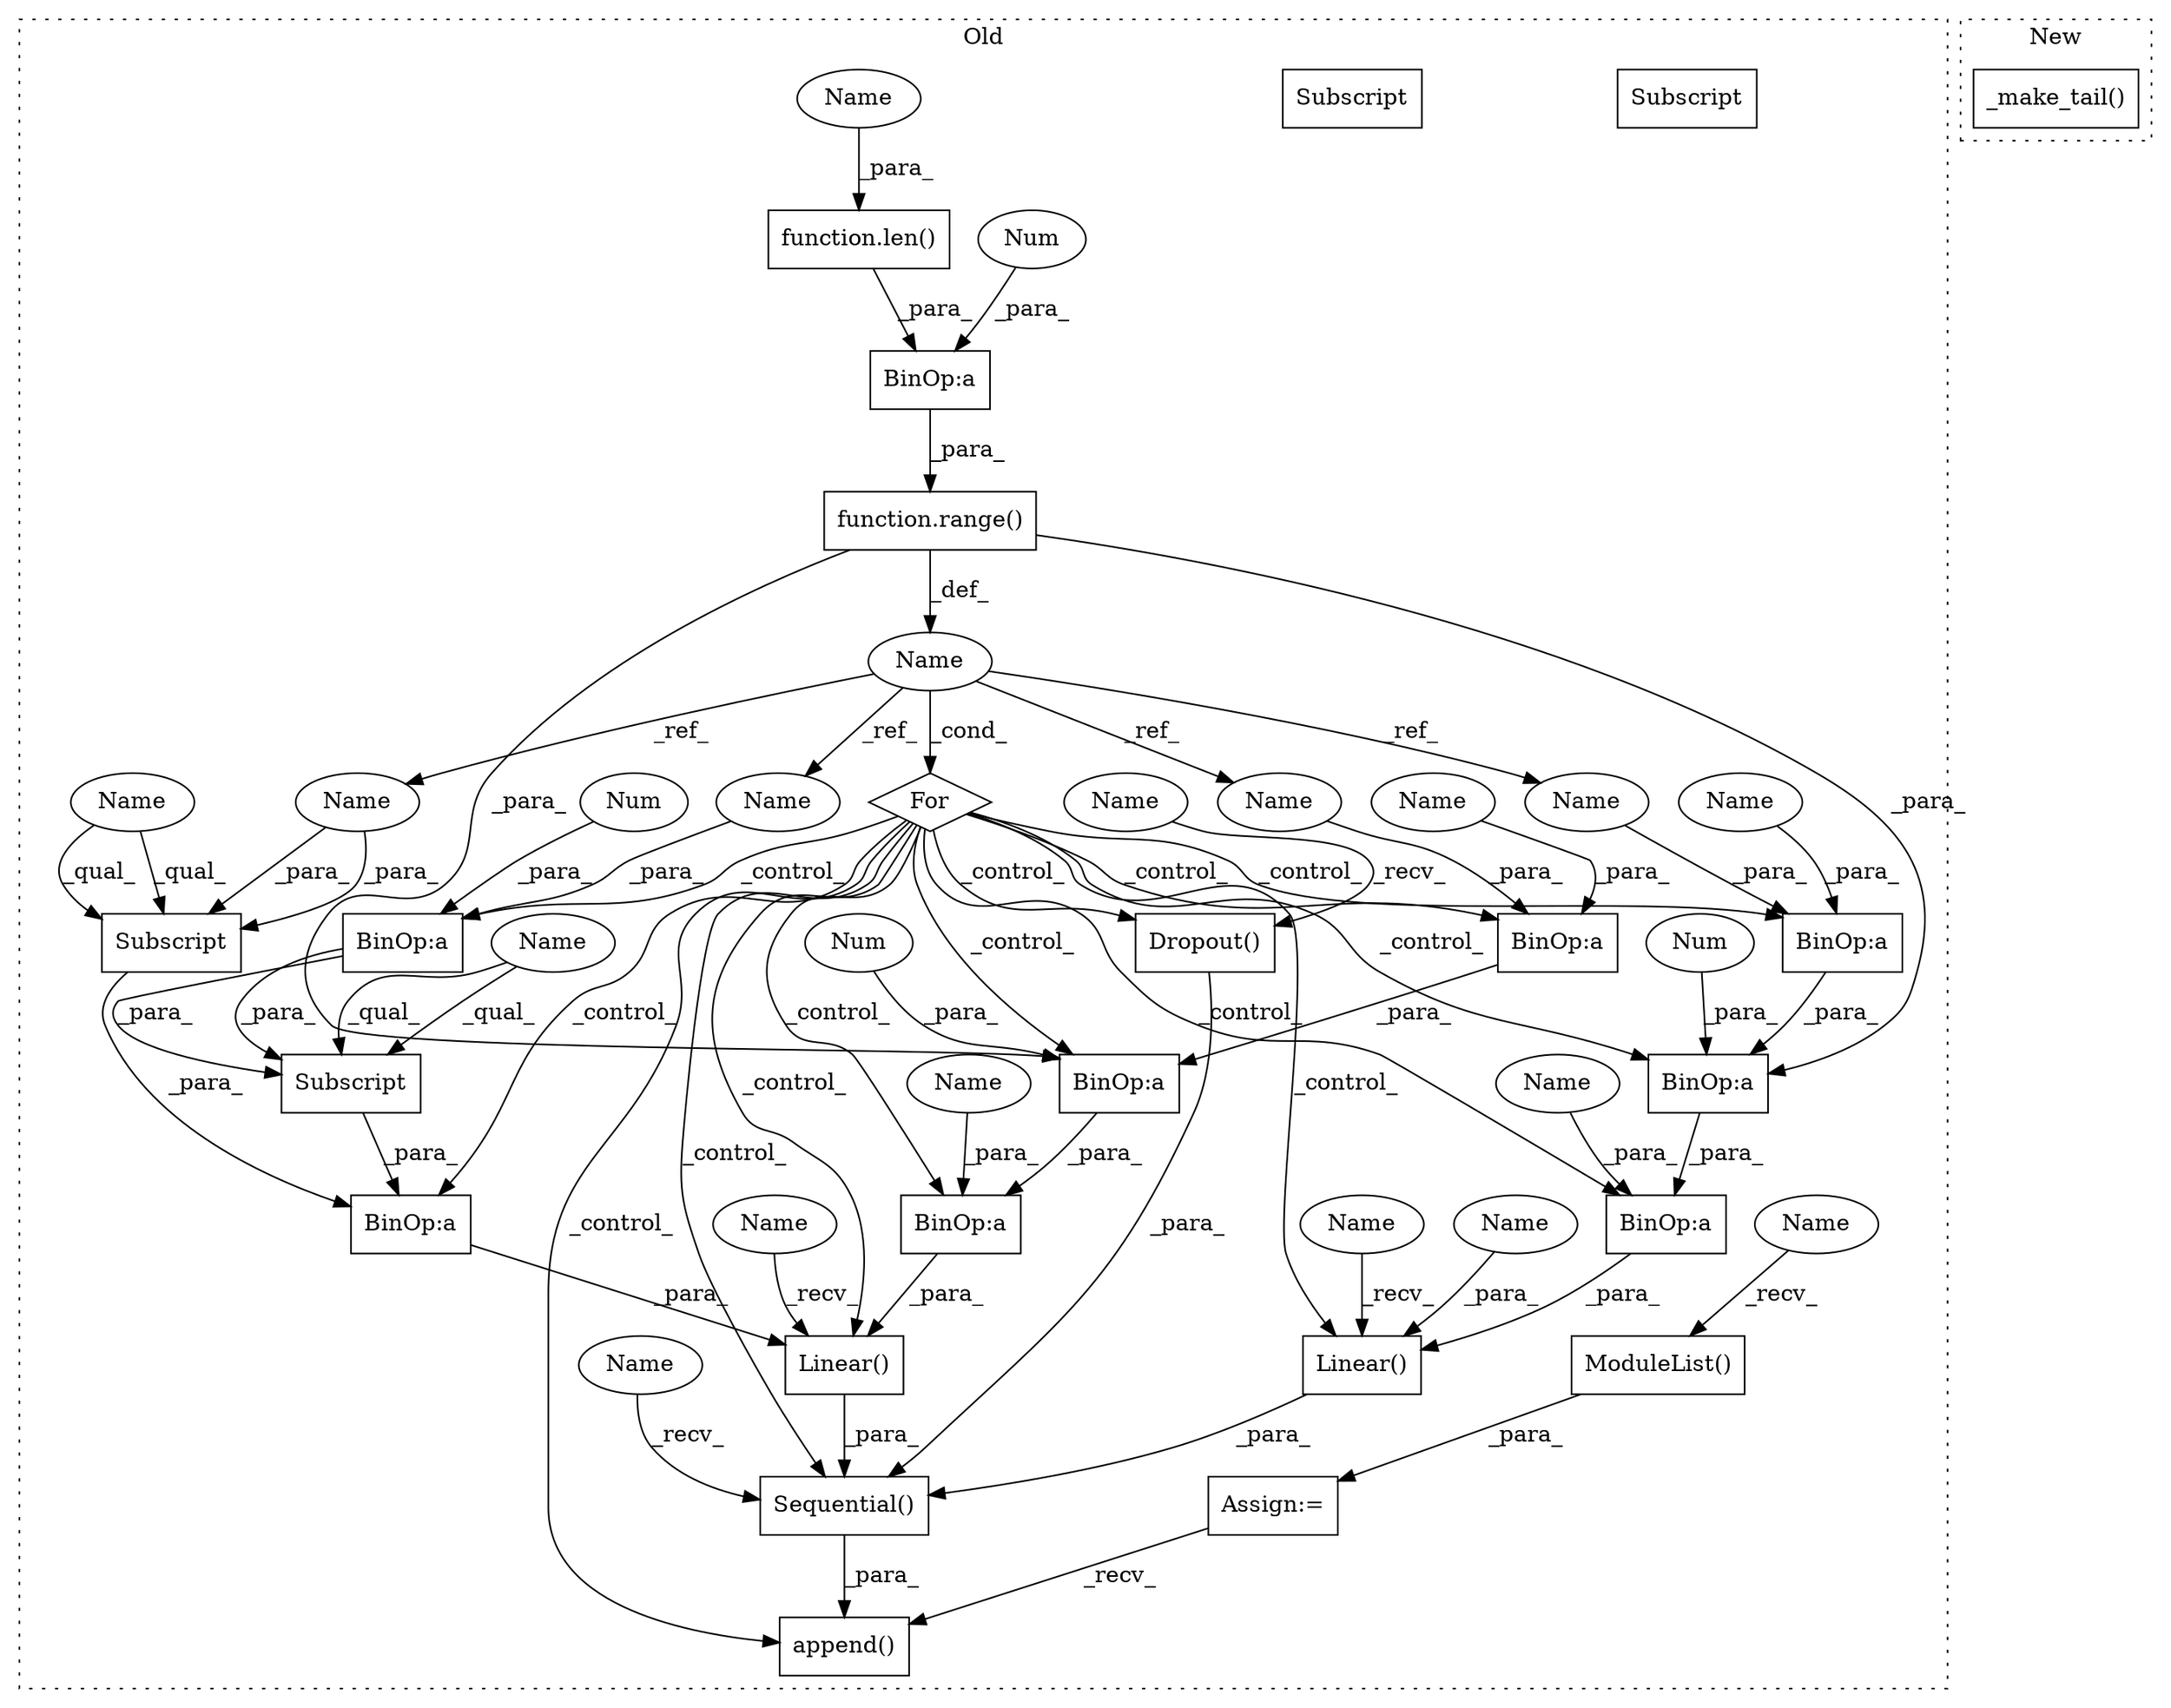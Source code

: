 digraph G {
subgraph cluster0 {
1 [label="Linear()" a="75" s="1392,1448" l="10,13" shape="box"];
3 [label="Sequential()" a="75" s="1357,1609" l="35,18" shape="box"];
4 [label="BinOp:a" a="82" s="1304" l="3" shape="box"];
5 [label="BinOp:a" a="82" s="1579" l="3" shape="box"];
6 [label="BinOp:a" a="82" s="1584" l="3" shape="box"];
7 [label="BinOp:a" a="82" s="1433" l="3" shape="box"];
8 [label="BinOp:a" a="82" s="1554" l="3" shape="box"];
9 [label="BinOp:a" a="82" s="1422" l="4" shape="box"];
10 [label="BinOp:a" a="82" s="1543" l="4" shape="box"];
11 [label="BinOp:a" a="82" s="1427" l="4" shape="box"];
12 [label="BinOp:a" a="82" s="1548" l="4" shape="box"];
13 [label="Subscript" a="63" s="1571,0" l="13,0" shape="box"];
14 [label="function.range()" a="75" s="1287,1308" l="6,1" shape="box"];
15 [label="Subscript" a="63" s="1587,0" l="9,0" shape="box"];
16 [label="append()" a="75" s="1323,1627" l="34,14" shape="box"];
17 [label="Name" a="87" s="1282" l="1" shape="ellipse"];
18 [label="Dropout()" a="75" s="1483,1501" l="11,1" shape="box"];
19 [label="ModuleList()" a="75" s="1208" l="15" shape="box"];
20 [label="For" a="107" s="1278,1309" l="4,14" shape="diamond"];
21 [label="Num" a="76" s="1582" l="1" shape="ellipse"];
22 [label="Num" a="76" s="1426" l="1" shape="ellipse"];
23 [label="Num" a="76" s="1547" l="1" shape="ellipse"];
24 [label="Num" a="76" s="1307" l="1" shape="ellipse"];
25 [label="Assign:=" a="68" s="1205" l="3" shape="box"];
26 [label="Linear()" a="75" s="1524,1596" l="10,13" shape="box"];
27 [label="function.len()" a="75" s="1293,1303" l="4,1" shape="box"];
28 [label="Name" a="87" s="1392" l="2" shape="ellipse"];
29 [label="Name" a="87" s="1483" l="2" shape="ellipse"];
30 [label="Name" a="87" s="1208" l="2" shape="ellipse"];
31 [label="Name" a="87" s="1357" l="2" shape="ellipse"];
32 [label="Name" a="87" s="1524" l="2" shape="ellipse"];
33 [label="Name" a="87" s="1594" l="1" shape="ellipse"];
34 [label="Name" a="87" s="1432" l="1" shape="ellipse"];
35 [label="Name" a="87" s="1578" l="1" shape="ellipse"];
36 [label="Name" a="87" s="1553" l="1" shape="ellipse"];
37 [label="Name" a="87" s="1436" l="11" shape="ellipse"];
38 [label="Name" a="87" s="1557" l="11" shape="ellipse"];
39 [label="Name" a="87" s="1534" l="9" shape="ellipse"];
40 [label="Name" a="87" s="1402" l="9" shape="ellipse"];
41 [label="Name" a="87" s="1413" l="9" shape="ellipse"];
42 [label="Name" a="87" s="1297" l="6" shape="ellipse"];
43 [label="Name" a="87" s="1571" l="6" shape="ellipse"];
44 [label="Subscript" a="63" s="1571,0" l="13,0" shape="box"];
45 [label="Subscript" a="63" s="1587,0" l="9,0" shape="box"];
46 [label="Name" a="87" s="1587" l="6" shape="ellipse"];
label = "Old";
style="dotted";
}
subgraph cluster1 {
2 [label="_make_tail()" a="75" s="1214,1234" l="16,1" shape="box"];
label = "New";
style="dotted";
}
1 -> 3 [label="_para_"];
3 -> 16 [label="_para_"];
4 -> 14 [label="_para_"];
5 -> 44 [label="_para_"];
5 -> 44 [label="_para_"];
6 -> 26 [label="_para_"];
7 -> 11 [label="_para_"];
8 -> 12 [label="_para_"];
9 -> 1 [label="_para_"];
10 -> 26 [label="_para_"];
11 -> 9 [label="_para_"];
12 -> 10 [label="_para_"];
14 -> 17 [label="_def_"];
14 -> 12 [label="_para_"];
14 -> 11 [label="_para_"];
17 -> 33 [label="_ref_"];
17 -> 34 [label="_ref_"];
17 -> 36 [label="_ref_"];
17 -> 20 [label="_cond_"];
17 -> 35 [label="_ref_"];
18 -> 3 [label="_para_"];
19 -> 25 [label="_para_"];
20 -> 11 [label="_control_"];
20 -> 3 [label="_control_"];
20 -> 6 [label="_control_"];
20 -> 9 [label="_control_"];
20 -> 5 [label="_control_"];
20 -> 18 [label="_control_"];
20 -> 1 [label="_control_"];
20 -> 26 [label="_control_"];
20 -> 12 [label="_control_"];
20 -> 7 [label="_control_"];
20 -> 10 [label="_control_"];
20 -> 16 [label="_control_"];
20 -> 8 [label="_control_"];
21 -> 5 [label="_para_"];
22 -> 11 [label="_para_"];
23 -> 12 [label="_para_"];
24 -> 4 [label="_para_"];
25 -> 16 [label="_recv_"];
26 -> 3 [label="_para_"];
27 -> 4 [label="_para_"];
28 -> 1 [label="_recv_"];
29 -> 18 [label="_recv_"];
30 -> 19 [label="_recv_"];
31 -> 3 [label="_recv_"];
32 -> 26 [label="_recv_"];
33 -> 45 [label="_para_"];
33 -> 45 [label="_para_"];
34 -> 7 [label="_para_"];
35 -> 5 [label="_para_"];
36 -> 8 [label="_para_"];
37 -> 7 [label="_para_"];
38 -> 8 [label="_para_"];
39 -> 10 [label="_para_"];
40 -> 1 [label="_para_"];
41 -> 9 [label="_para_"];
42 -> 27 [label="_para_"];
43 -> 44 [label="_qual_"];
43 -> 44 [label="_qual_"];
44 -> 6 [label="_para_"];
45 -> 6 [label="_para_"];
46 -> 45 [label="_qual_"];
46 -> 45 [label="_qual_"];
}